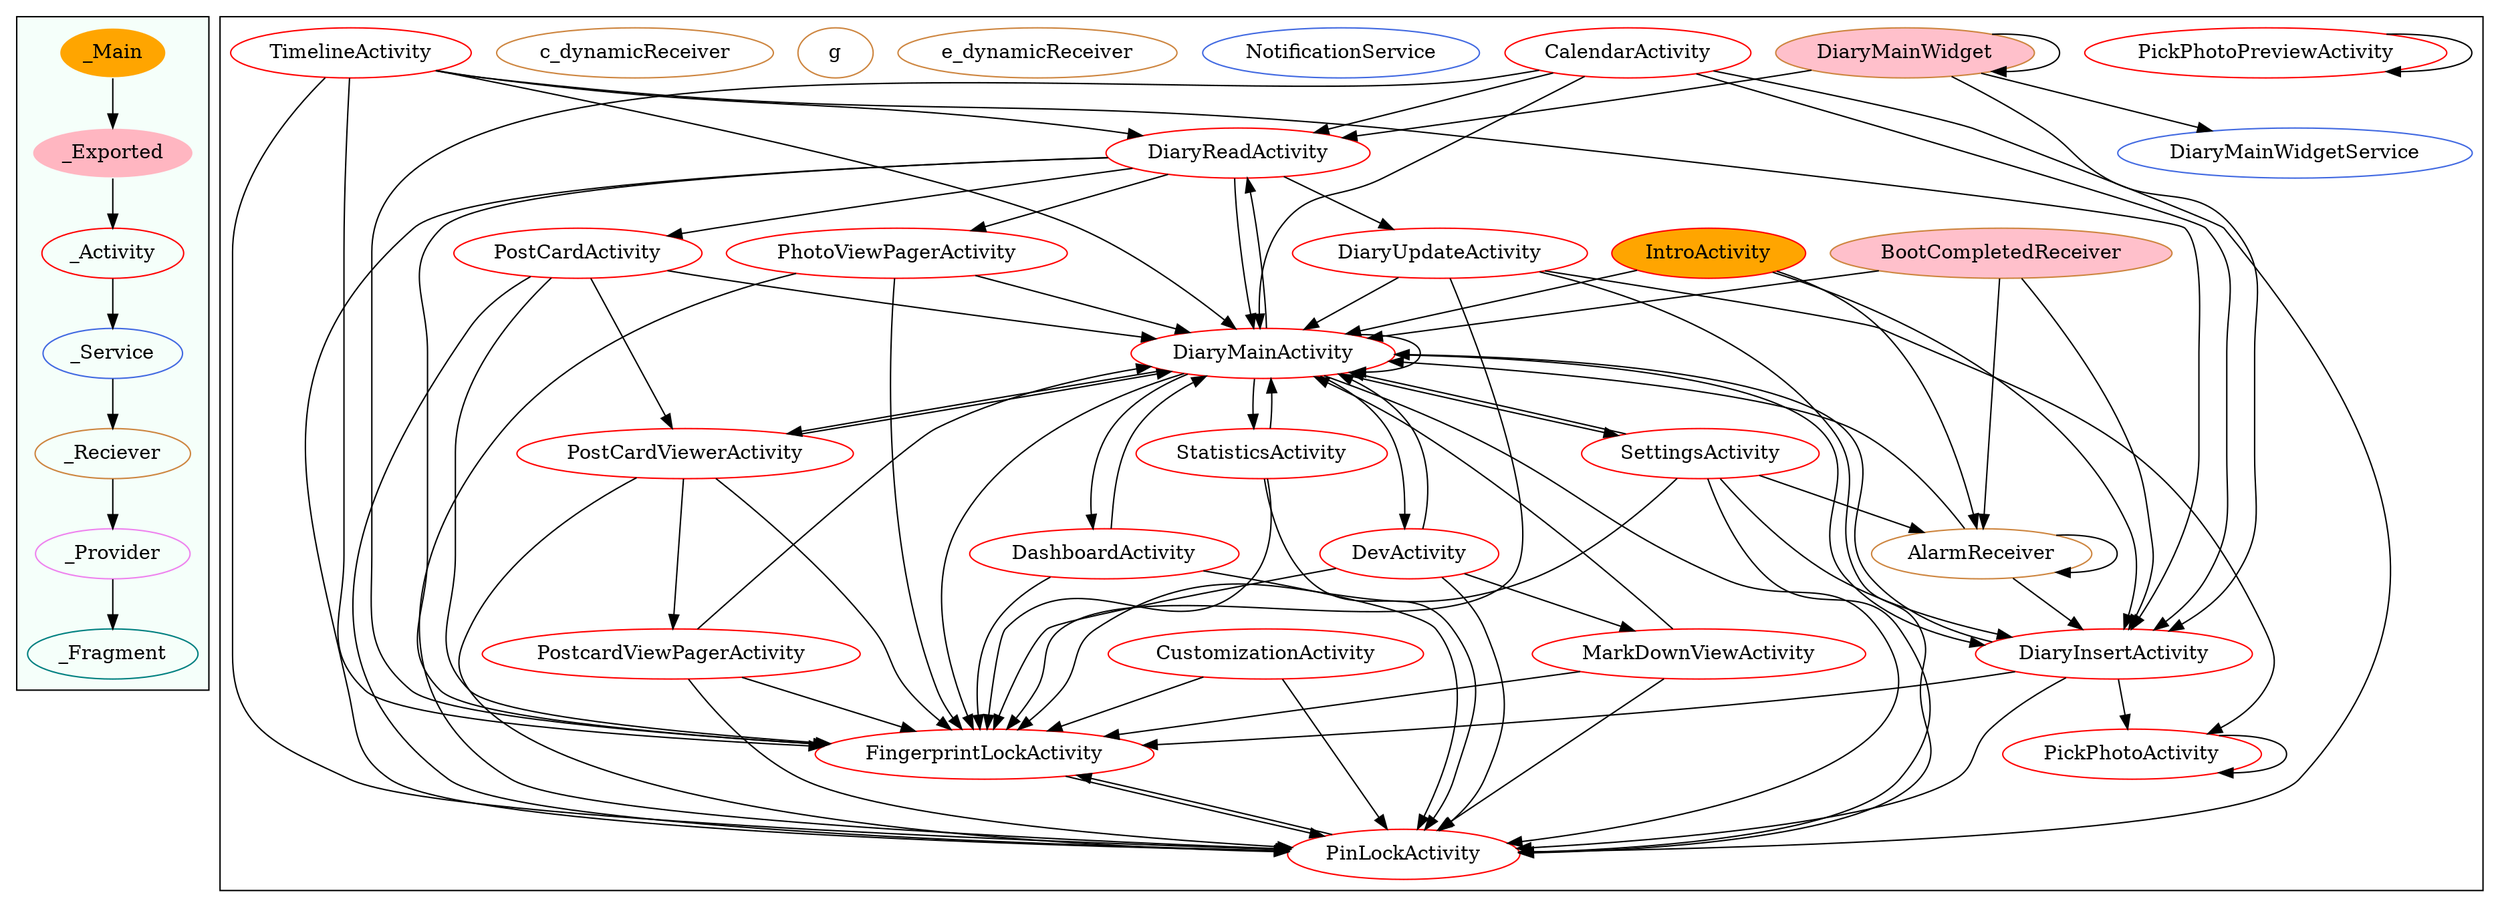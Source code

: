 digraph G {
subgraph cluster_legend{ 
bgcolor=mintcream;
_Activity[color = red];
_Service[color = royalblue];
_Provider[color = violet];
_Reciever[color = peru];
_Fragment[color = teal];
_Main[style=filled, fillcolor=orange, color = mintcream];
_Exported[style=filled, fillcolor=lightpink, color = mintcream];
_Main -> _Exported -> _Activity -> _Service -> _Reciever -> _Provider -> _Fragment; 
}
subgraph cluster_component{ 
DiaryReadActivity[color = red];
SettingsActivity[color = red];
DashboardActivity[color = red];
StatisticsActivity[color = red];
PickPhotoPreviewActivity[color = red];
DiaryUpdateActivity[color = red];
TimelineActivity[color = red];
PostcardViewPagerActivity[color = red];
DevActivity[color = red];
PostCardViewerActivity[color = red];
IntroActivity[style=filled, fillcolor=orange, color = red];
MarkDownViewActivity[color = red];
CustomizationActivity[color = red];
CalendarActivity[color = red];
PickPhotoActivity[color = red];
FingerprintLockActivity[color = red];
DiaryInsertActivity[color = red];
DiaryMainActivity[color = red];
PostCardActivity[color = red];
PhotoViewPagerActivity[color = red];
PinLockActivity[color = red];
NotificationService[color = royalblue];
DiaryMainWidgetService[color = royalblue];
AlarmReceiver[color = peru];
e_dynamicReceiver[color = peru];
g[color = peru];
BootCompletedReceiver[style=filled, fillcolor=pink, color = peru];
e_dynamicReceiver[color = peru];
c_dynamicReceiver[color = peru];
DiaryMainWidget[style=filled, fillcolor=pink, color = peru];
DiaryReadActivity->PhotoViewPagerActivity;
DiaryReadActivity->DiaryUpdateActivity;
DiaryReadActivity->DiaryMainActivity;
DiaryReadActivity->FingerprintLockActivity;
DiaryReadActivity->PostCardActivity;
DiaryReadActivity->PinLockActivity;
SettingsActivity->DiaryMainActivity;
SettingsActivity->AlarmReceiver;
SettingsActivity->DiaryInsertActivity;
SettingsActivity->FingerprintLockActivity;
SettingsActivity->PinLockActivity;
DashboardActivity->DiaryMainActivity;
DashboardActivity->PinLockActivity;
DashboardActivity->FingerprintLockActivity;
PickPhotoPreviewActivity->PickPhotoPreviewActivity;
StatisticsActivity->FingerprintLockActivity;
StatisticsActivity->DiaryMainActivity;
StatisticsActivity->PinLockActivity;
BootCompletedReceiver->AlarmReceiver;
BootCompletedReceiver->DiaryMainActivity;
BootCompletedReceiver->DiaryInsertActivity;
DiaryUpdateActivity->DiaryMainActivity;
DiaryUpdateActivity->PinLockActivity;
DiaryUpdateActivity->PickPhotoActivity;
DiaryUpdateActivity->FingerprintLockActivity;
TimelineActivity->DiaryReadActivity;
TimelineActivity->DiaryInsertActivity;
TimelineActivity->PinLockActivity;
TimelineActivity->FingerprintLockActivity;
TimelineActivity->DiaryMainActivity;
PostcardViewPagerActivity->PinLockActivity;
PostcardViewPagerActivity->FingerprintLockActivity;
PostcardViewPagerActivity->DiaryMainActivity;
DevActivity->FingerprintLockActivity;
DevActivity->MarkDownViewActivity;
DevActivity->PinLockActivity;
DevActivity->DiaryMainActivity;
PostCardViewerActivity->PostcardViewPagerActivity;
PostCardViewerActivity->PinLockActivity;
PostCardViewerActivity->FingerprintLockActivity;
PostCardViewerActivity->DiaryMainActivity;
AlarmReceiver->DiaryMainActivity;
AlarmReceiver->DiaryInsertActivity;
AlarmReceiver->AlarmReceiver;
IntroActivity->AlarmReceiver;
IntroActivity->DiaryInsertActivity;
IntroActivity->DiaryMainActivity;
MarkDownViewActivity->PinLockActivity;
MarkDownViewActivity->DiaryMainActivity;
MarkDownViewActivity->FingerprintLockActivity;
CalendarActivity->FingerprintLockActivity;
CalendarActivity->PinLockActivity;
CalendarActivity->DiaryReadActivity;
CalendarActivity->DiaryMainActivity;
CalendarActivity->DiaryInsertActivity;
PickPhotoActivity->PickPhotoActivity;
CustomizationActivity->PinLockActivity;
CustomizationActivity->FingerprintLockActivity;
FingerprintLockActivity->PinLockActivity;
DiaryInsertActivity->DiaryMainActivity;
DiaryInsertActivity->FingerprintLockActivity;
DiaryInsertActivity->PickPhotoActivity;
DiaryInsertActivity->PinLockActivity;
DiaryMainActivity->PostCardViewerActivity;
DiaryMainActivity->DiaryMainActivity;
DiaryMainActivity->DiaryInsertActivity;
DiaryMainActivity->FingerprintLockActivity;
DiaryMainActivity->DiaryReadActivity;
DiaryMainActivity->StatisticsActivity;
DiaryMainActivity->DashboardActivity;
DiaryMainActivity->PinLockActivity;
DiaryMainActivity->SettingsActivity;
DiaryMainActivity->DevActivity;
PostCardActivity->FingerprintLockActivity;
PostCardActivity->DiaryMainActivity;
PostCardActivity->PostCardViewerActivity;
PostCardActivity->PinLockActivity;
PhotoViewPagerActivity->DiaryMainActivity;
PhotoViewPagerActivity->PinLockActivity;
PhotoViewPagerActivity->FingerprintLockActivity;
PinLockActivity->FingerprintLockActivity;
DiaryMainWidget->DiaryMainWidgetService;
DiaryMainWidget->DiaryMainWidget;
DiaryMainWidget->DiaryReadActivity;
DiaryMainWidget->DiaryInsertActivity;
}
}
